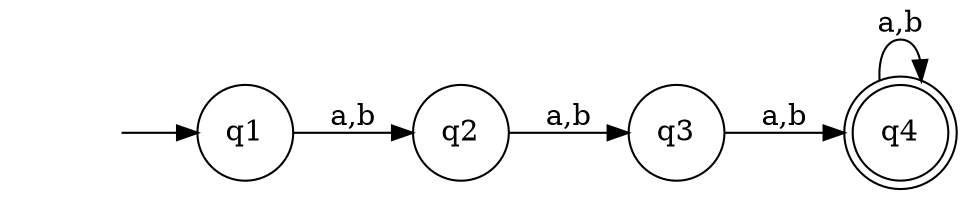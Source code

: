 digraph G {
  rankdir = LR;
  node [shape = none, label = ""] 0;
  node [shape = doublecircle, label = "q4"]; q3;
  node [shape = circle, label = "q3"]; q2;
  node [shape = circle, label = "q2"]; q1;
  node [shape = circle, label = "q1"];
  0 -> q0;
  q0 -> q1 [label = "a,b"];
  q1 -> q2 [label = "a,b"];
  q2 -> q3 [label = "a,b"];
  q3 -> q3 [label = "a,b"]
}

